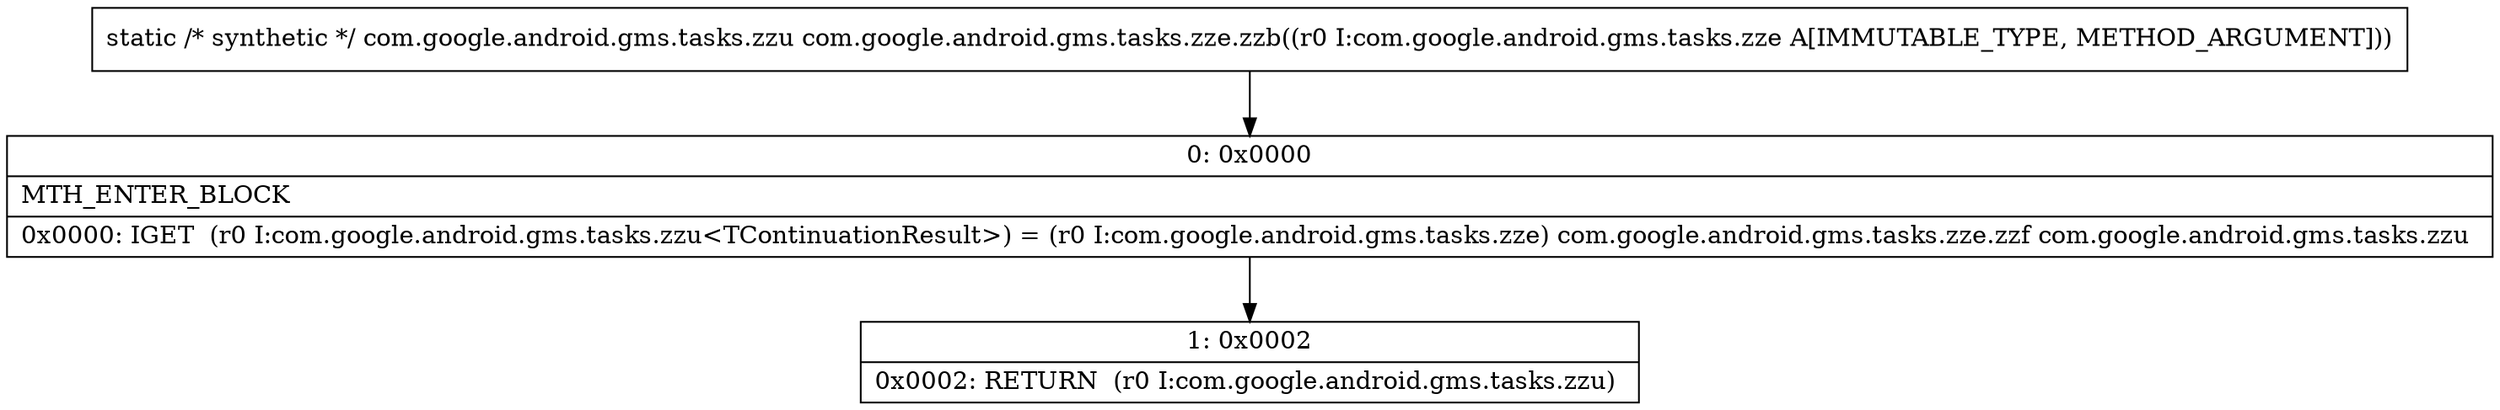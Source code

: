 digraph "CFG forcom.google.android.gms.tasks.zze.zzb(Lcom\/google\/android\/gms\/tasks\/zze;)Lcom\/google\/android\/gms\/tasks\/zzu;" {
Node_0 [shape=record,label="{0\:\ 0x0000|MTH_ENTER_BLOCK\l|0x0000: IGET  (r0 I:com.google.android.gms.tasks.zzu\<TContinuationResult\>) = (r0 I:com.google.android.gms.tasks.zze) com.google.android.gms.tasks.zze.zzf com.google.android.gms.tasks.zzu \l}"];
Node_1 [shape=record,label="{1\:\ 0x0002|0x0002: RETURN  (r0 I:com.google.android.gms.tasks.zzu) \l}"];
MethodNode[shape=record,label="{static \/* synthetic *\/ com.google.android.gms.tasks.zzu com.google.android.gms.tasks.zze.zzb((r0 I:com.google.android.gms.tasks.zze A[IMMUTABLE_TYPE, METHOD_ARGUMENT])) }"];
MethodNode -> Node_0;
Node_0 -> Node_1;
}

